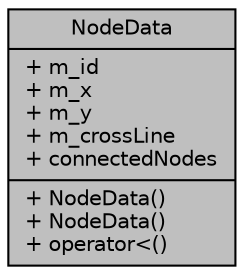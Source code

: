 digraph "NodeData"
{
 // LATEX_PDF_SIZE
  edge [fontname="Helvetica",fontsize="10",labelfontname="Helvetica",labelfontsize="10"];
  node [fontname="Helvetica",fontsize="10",shape=record];
  Node1 [label="{NodeData\n|+ m_id\l+ m_x\l+ m_y\l+ m_crossLine\l+ connectedNodes\l|+ NodeData()\l+ NodeData()\l+ operator\<()\l}",height=0.2,width=0.4,color="black", fillcolor="grey75", style="filled", fontcolor="black",tooltip=" "];
}
